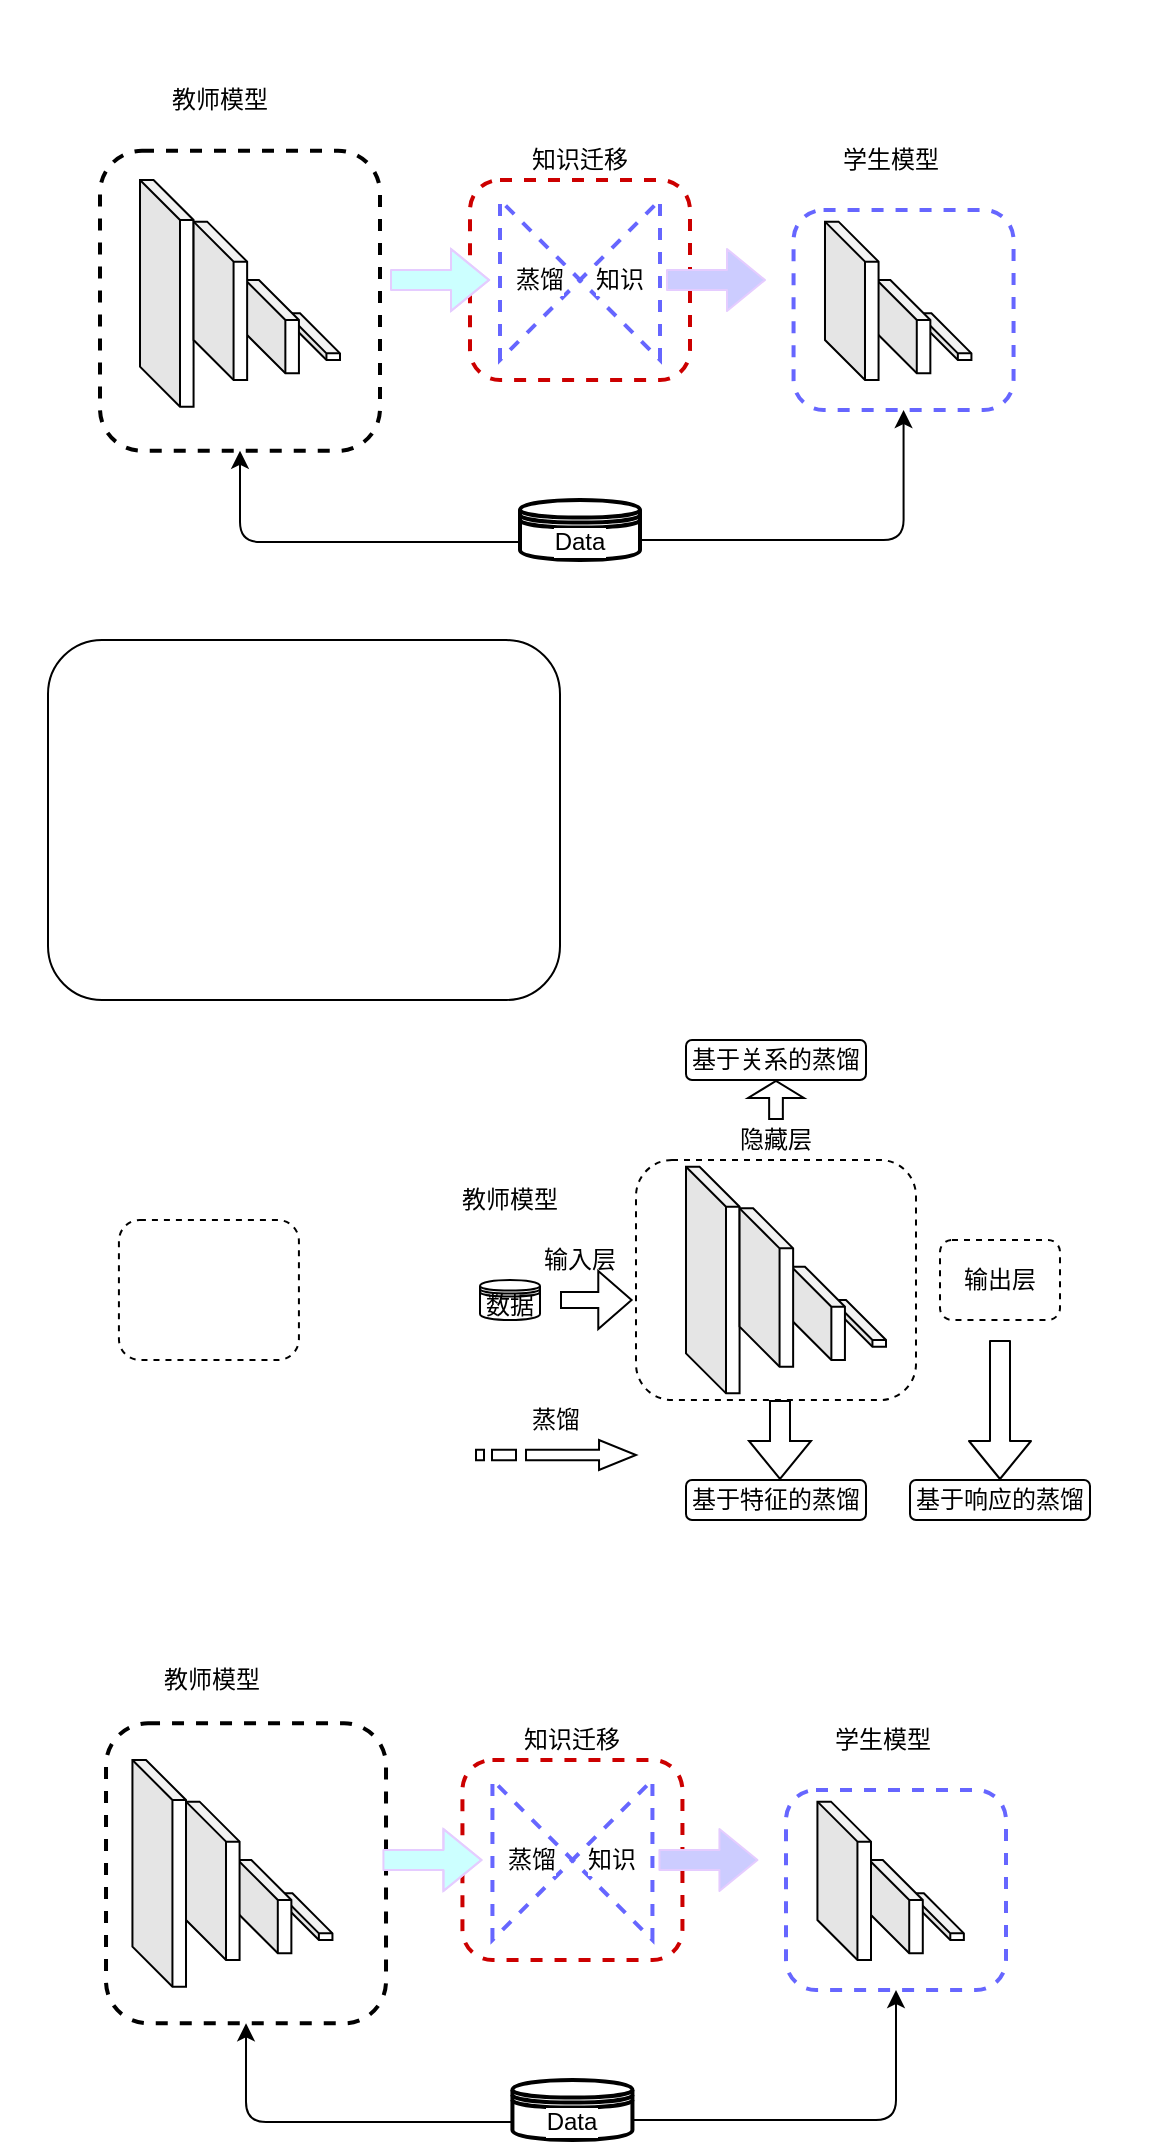 <mxfile version="14.7.3" type="github">
  <diagram id="efgcIDd-TDXN1GQC0pDD" name="第 1 页">
    <mxGraphModel dx="1727" dy="927" grid="1" gridSize="10" guides="1" tooltips="1" connect="1" arrows="1" fold="1" page="1" pageScale="1" pageWidth="850" pageHeight="1100" math="0" shadow="0">
      <root>
        <mxCell id="0" />
        <mxCell id="1" parent="0" />
        <mxCell id="i-cecyi2e775cCpRPbeq-56" value="" style="rounded=1;whiteSpace=wrap;html=1;dashed=1;" parent="1" vertex="1">
          <mxGeometry x="358" y="660" width="140" height="120" as="geometry" />
        </mxCell>
        <mxCell id="B3fZlqtm0j4gGUwRaWmn-30" value="" style="rounded=1;whiteSpace=wrap;html=1;dashed=1;strokeWidth=2;" vertex="1" parent="1">
          <mxGeometry x="93.01" y="941.66" width="140" height="150" as="geometry" />
        </mxCell>
        <mxCell id="i-cecyi2e775cCpRPbeq-65" value="" style="rounded=1;whiteSpace=wrap;html=1;fillColor=none;" parent="1" vertex="1">
          <mxGeometry x="64" y="400" width="256" height="180" as="geometry" />
        </mxCell>
        <mxCell id="i-cecyi2e775cCpRPbeq-58" value="" style="rounded=1;whiteSpace=wrap;html=1;dashed=1;" parent="1" vertex="1">
          <mxGeometry x="99.46" y="690" width="90" height="70" as="geometry" />
        </mxCell>
        <mxCell id="i-cecyi2e775cCpRPbeq-64" value="" style="rounded=1;whiteSpace=wrap;html=1;dashed=1;" parent="1" vertex="1">
          <mxGeometry x="510" y="700" width="60" height="40" as="geometry" />
        </mxCell>
        <mxCell id="EhJ2OECVo1qDTwe-o5zJ-1" value="" style="swimlane;html=1;startSize=20;horizontal=1;containerType=tree;glass=0;dashed=1;strokeColor=none;fillColor=none;" parent="1" vertex="1">
          <mxGeometry x="40" y="80" width="580" height="320" as="geometry">
            <mxRectangle x="40" y="80" width="80" height="20" as="alternateBounds" />
          </mxGeometry>
        </mxCell>
        <mxCell id="EhJ2OECVo1qDTwe-o5zJ-2" value="" style="rounded=1;whiteSpace=wrap;html=1;dashed=1;strokeWidth=2;strokeColor=#6666FF;" parent="EhJ2OECVo1qDTwe-o5zJ-1" vertex="1">
          <mxGeometry x="396.78" y="105" width="110" height="100" as="geometry" />
        </mxCell>
        <mxCell id="EhJ2OECVo1qDTwe-o5zJ-3" value="" style="rounded=1;whiteSpace=wrap;html=1;dashed=1;strokeWidth=2;strokeColor=#CC0000;" parent="EhJ2OECVo1qDTwe-o5zJ-1" vertex="1">
          <mxGeometry x="235" y="90" width="110" height="100" as="geometry" />
        </mxCell>
        <mxCell id="EhJ2OECVo1qDTwe-o5zJ-41" value="" style="shape=collate;html=1;dashed=1;strokeColor=#6666FF;strokeWidth=2;rotation=-90;whiteSpace=wrap;labelBorderColor=none;labelBackgroundColor=#ffffff;" parent="EhJ2OECVo1qDTwe-o5zJ-1" vertex="1">
          <mxGeometry x="250" y="100" width="80" height="80" as="geometry" />
        </mxCell>
        <mxCell id="EhJ2OECVo1qDTwe-o5zJ-42" value="蒸馏" style="text;html=1;strokeColor=none;fillColor=none;align=center;verticalAlign=middle;whiteSpace=wrap;rounded=0;dashed=1;labelBackgroundColor=#ffffff;" parent="EhJ2OECVo1qDTwe-o5zJ-1" vertex="1">
          <mxGeometry x="250" y="130" width="40" height="20" as="geometry" />
        </mxCell>
        <mxCell id="EhJ2OECVo1qDTwe-o5zJ-43" value="知识" style="text;html=1;strokeColor=none;fillColor=none;align=center;verticalAlign=middle;whiteSpace=wrap;rounded=0;dashed=1;labelBackgroundColor=#ffffff;" parent="EhJ2OECVo1qDTwe-o5zJ-1" vertex="1">
          <mxGeometry x="290" y="130" width="40" height="20" as="geometry" />
        </mxCell>
        <mxCell id="EhJ2OECVo1qDTwe-o5zJ-44" value="教师模型" style="text;html=1;strokeColor=none;fillColor=none;align=center;verticalAlign=middle;whiteSpace=wrap;rounded=0;dashed=1;labelBackgroundColor=#ffffff;" parent="EhJ2OECVo1qDTwe-o5zJ-1" vertex="1">
          <mxGeometry x="85" y="40" width="50" height="20" as="geometry" />
        </mxCell>
        <mxCell id="EhJ2OECVo1qDTwe-o5zJ-45" value="知识迁移" style="text;html=1;strokeColor=none;fillColor=none;align=center;verticalAlign=middle;whiteSpace=wrap;rounded=0;dashed=1;labelBackgroundColor=#ffffff;" parent="EhJ2OECVo1qDTwe-o5zJ-1" vertex="1">
          <mxGeometry x="265" y="70" width="50" height="20" as="geometry" />
        </mxCell>
        <mxCell id="EhJ2OECVo1qDTwe-o5zJ-66" value="Data" style="shape=datastore;whiteSpace=wrap;html=1;labelBackgroundColor=#ffffff;strokeColor=#000000;strokeWidth=2;fillColor=none;" parent="EhJ2OECVo1qDTwe-o5zJ-1" vertex="1">
          <mxGeometry x="260" y="250" width="60" height="30" as="geometry" />
        </mxCell>
        <mxCell id="EhJ2OECVo1qDTwe-o5zJ-67" value="" style="edgeStyle=segmentEdgeStyle;endArrow=classic;html=1;strokeColor=#000000;fillColor=#CCCCFF;entryX=0.5;entryY=1;entryDx=0;entryDy=0;" parent="EhJ2OECVo1qDTwe-o5zJ-1" target="EhJ2OECVo1qDTwe-o5zJ-2" edge="1">
          <mxGeometry width="50" height="50" relative="1" as="geometry">
            <mxPoint x="320" y="270" as="sourcePoint" />
            <mxPoint x="370" y="220" as="targetPoint" />
          </mxGeometry>
        </mxCell>
        <mxCell id="EhJ2OECVo1qDTwe-o5zJ-69" value="学生模型" style="text;html=1;strokeColor=none;fillColor=none;align=center;verticalAlign=middle;whiteSpace=wrap;rounded=0;labelBackgroundColor=#ffffff;" parent="EhJ2OECVo1qDTwe-o5zJ-1" vertex="1">
          <mxGeometry x="412.5" y="70" width="65" height="20" as="geometry" />
        </mxCell>
        <mxCell id="B3fZlqtm0j4gGUwRaWmn-13" value="" style="shape=cube;whiteSpace=wrap;html=1;boundedLbl=1;backgroundOutline=1;darkOpacity=0.05;darkOpacity2=0.1;" vertex="1" parent="EhJ2OECVo1qDTwe-o5zJ-1">
          <mxGeometry x="458.924" y="156.663" width="26.786" height="23.333" as="geometry" />
        </mxCell>
        <mxCell id="B3fZlqtm0j4gGUwRaWmn-14" value="" style="shape=cube;whiteSpace=wrap;html=1;boundedLbl=1;backgroundOutline=1;darkOpacity=0.05;darkOpacity2=0.1;" vertex="1" parent="EhJ2OECVo1qDTwe-o5zJ-1">
          <mxGeometry x="438.389" y="139.997" width="26.786" height="46.667" as="geometry" />
        </mxCell>
        <mxCell id="B3fZlqtm0j4gGUwRaWmn-16" value="" style="shape=cube;whiteSpace=wrap;html=1;boundedLbl=1;backgroundOutline=1;darkOpacity=0.05;darkOpacity2=0.1;" vertex="1" parent="EhJ2OECVo1qDTwe-o5zJ-1">
          <mxGeometry x="412.496" y="110.83" width="26.786" height="79.167" as="geometry" />
        </mxCell>
        <mxCell id="EhJ2OECVo1qDTwe-o5zJ-4" value="" style="rounded=1;whiteSpace=wrap;html=1;dashed=1;strokeWidth=2;" parent="EhJ2OECVo1qDTwe-o5zJ-1" vertex="1">
          <mxGeometry x="50" y="75.41" width="140" height="150" as="geometry" />
        </mxCell>
        <mxCell id="EhJ2OECVo1qDTwe-o5zJ-68" value="" style="edgeStyle=segmentEdgeStyle;endArrow=classic;html=1;strokeColor=#000000;fillColor=#CCCCFF;entryX=0.5;entryY=1;entryDx=0;entryDy=0;exitX=0;exitY=0.7;exitDx=0;exitDy=0;" parent="EhJ2OECVo1qDTwe-o5zJ-1" source="EhJ2OECVo1qDTwe-o5zJ-66" target="EhJ2OECVo1qDTwe-o5zJ-4" edge="1">
          <mxGeometry width="50" height="50" relative="1" as="geometry">
            <mxPoint x="330" y="280" as="sourcePoint" />
            <mxPoint x="455" y="200" as="targetPoint" />
          </mxGeometry>
        </mxCell>
        <mxCell id="EhJ2OECVo1qDTwe-o5zJ-88" value="" style="shape=flexArrow;endArrow=classic;html=1;exitX=1;exitY=0.5;exitDx=0;exitDy=0;strokeColor=#E5CCFF;fillColor=#CCFFFF;" parent="1" edge="1">
          <mxGeometry width="50" height="50" relative="1" as="geometry">
            <mxPoint x="235" y="220" as="sourcePoint" />
            <mxPoint x="285" y="220" as="targetPoint" />
            <Array as="points">
              <mxPoint x="255" y="220" />
            </Array>
          </mxGeometry>
        </mxCell>
        <mxCell id="EhJ2OECVo1qDTwe-o5zJ-89" value="" style="shape=flexArrow;endArrow=classic;html=1;strokeColor=#E5CCFF;exitX=0.5;exitY=1;exitDx=0;exitDy=0;fillColor=#CCCCFF;" parent="1" edge="1">
          <mxGeometry width="50" height="50" relative="1" as="geometry">
            <mxPoint x="373" y="220" as="sourcePoint" />
            <mxPoint x="423" y="220" as="targetPoint" />
          </mxGeometry>
        </mxCell>
        <mxCell id="B3fZlqtm0j4gGUwRaWmn-57" style="edgeStyle=orthogonalEdgeStyle;rounded=0;orthogonalLoop=1;jettySize=auto;html=1;entryX=-0.012;entryY=0.586;entryDx=0;entryDy=0;entryPerimeter=0;endArrow=classicThin;endFill=1;strokeColor=#000000;fillColor=none;gradientColor=none;shape=flexArrow;width=8;endSize=5.22;" edge="1" parent="1" target="i-cecyi2e775cCpRPbeq-56">
          <mxGeometry relative="1" as="geometry">
            <mxPoint x="320" y="730" as="sourcePoint" />
          </mxGeometry>
        </mxCell>
        <mxCell id="i-cecyi2e775cCpRPbeq-59" value="数据" style="shape=datastore;whiteSpace=wrap;html=1;" parent="1" vertex="1">
          <mxGeometry x="280" y="720" width="30" height="20" as="geometry" />
        </mxCell>
        <mxCell id="i-cecyi2e775cCpRPbeq-62" value="输入层" style="text;html=1;strokeColor=none;fillColor=none;align=center;verticalAlign=middle;whiteSpace=wrap;rounded=0;" parent="1" vertex="1">
          <mxGeometry x="310" y="700" width="40" height="20" as="geometry" />
        </mxCell>
        <mxCell id="i-cecyi2e775cCpRPbeq-63" value="输出层" style="text;html=1;strokeColor=none;fillColor=none;align=center;verticalAlign=middle;whiteSpace=wrap;rounded=0;" parent="1" vertex="1">
          <mxGeometry x="520" y="710" width="40" height="20" as="geometry" />
        </mxCell>
        <mxCell id="i-cecyi2e775cCpRPbeq-67" value="基于关系的蒸馏" style="rounded=1;whiteSpace=wrap;html=1;fillColor=none;" parent="1" vertex="1">
          <mxGeometry x="383" y="600" width="90" height="20" as="geometry" />
        </mxCell>
        <mxCell id="i-cecyi2e775cCpRPbeq-69" style="edgeStyle=none;rounded=0;orthogonalLoop=1;jettySize=auto;html=1;exitX=0.5;exitY=0;exitDx=0;exitDy=0;shape=flexArrow;width=6.857;endSize=2.486;gradientColor=#FF3333;" parent="1" source="i-cecyi2e775cCpRPbeq-57" edge="1">
          <mxGeometry relative="1" as="geometry">
            <mxPoint x="428" y="620" as="targetPoint" />
          </mxGeometry>
        </mxCell>
        <mxCell id="i-cecyi2e775cCpRPbeq-71" value="基于特征的蒸馏" style="rounded=1;whiteSpace=wrap;html=1;fillColor=none;" parent="1" vertex="1">
          <mxGeometry x="383" y="820" width="90" height="20" as="geometry" />
        </mxCell>
        <mxCell id="i-cecyi2e775cCpRPbeq-72" style="edgeStyle=none;shape=flexArrow;rounded=0;orthogonalLoop=1;jettySize=auto;html=1;gradientColor=#E6E6E6;" parent="1" edge="1">
          <mxGeometry relative="1" as="geometry">
            <mxPoint x="430" y="820" as="targetPoint" />
            <mxPoint x="430" y="780" as="sourcePoint" />
          </mxGeometry>
        </mxCell>
        <mxCell id="i-cecyi2e775cCpRPbeq-73" value="" style="html=1;shadow=0;dashed=0;align=center;verticalAlign=middle;shape=mxgraph.arrows2.stripedArrow;dy=0.65;dx=18.48;notch=25;gradientColor=none;fillColor=none;" parent="1" vertex="1">
          <mxGeometry x="278" y="800" width="80" height="15" as="geometry" />
        </mxCell>
        <mxCell id="i-cecyi2e775cCpRPbeq-74" value="蒸馏" style="text;html=1;strokeColor=none;fillColor=none;align=center;verticalAlign=middle;whiteSpace=wrap;rounded=0;" parent="1" vertex="1">
          <mxGeometry x="298" y="780" width="40" height="20" as="geometry" />
        </mxCell>
        <mxCell id="i-cecyi2e775cCpRPbeq-75" value="基于响应的蒸馏" style="rounded=1;whiteSpace=wrap;html=1;fillColor=none;" parent="1" vertex="1">
          <mxGeometry x="495" y="820" width="90" height="20" as="geometry" />
        </mxCell>
        <mxCell id="i-cecyi2e775cCpRPbeq-76" value="" style="shape=flexArrow;endArrow=classic;html=1;entryX=0.5;entryY=0;entryDx=0;entryDy=0;gradientColor=#E1D5E7;" parent="1" target="i-cecyi2e775cCpRPbeq-75" edge="1">
          <mxGeometry width="50" height="50" relative="1" as="geometry">
            <mxPoint x="540" y="750" as="sourcePoint" />
            <mxPoint x="555" y="750" as="targetPoint" />
          </mxGeometry>
        </mxCell>
        <mxCell id="i-cecyi2e775cCpRPbeq-66" value="教师模型" style="text;html=1;strokeColor=none;fillColor=none;align=center;verticalAlign=middle;whiteSpace=wrap;rounded=0;" parent="1" vertex="1">
          <mxGeometry x="255" y="670" width="80" height="20" as="geometry" />
        </mxCell>
        <mxCell id="B3fZlqtm0j4gGUwRaWmn-2" value="" style="shape=cube;whiteSpace=wrap;html=1;boundedLbl=1;backgroundOutline=1;darkOpacity=0.05;darkOpacity2=0.1;" vertex="1" parent="1">
          <mxGeometry x="183.214" y="236.663" width="26.786" height="23.333" as="geometry" />
        </mxCell>
        <mxCell id="B3fZlqtm0j4gGUwRaWmn-3" value="" style="shape=cube;whiteSpace=wrap;html=1;boundedLbl=1;backgroundOutline=1;darkOpacity=0.05;darkOpacity2=0.1;" vertex="1" parent="1">
          <mxGeometry x="162.679" y="219.997" width="26.786" height="46.667" as="geometry" />
        </mxCell>
        <mxCell id="B3fZlqtm0j4gGUwRaWmn-4" value="" style="shape=cube;whiteSpace=wrap;html=1;boundedLbl=1;backgroundOutline=1;darkOpacity=0.05;darkOpacity2=0.1;" vertex="1" parent="1">
          <mxGeometry x="110" y="169.997" width="26.786" height="113.333" as="geometry" />
        </mxCell>
        <mxCell id="B3fZlqtm0j4gGUwRaWmn-5" value="" style="shape=cube;whiteSpace=wrap;html=1;boundedLbl=1;backgroundOutline=1;darkOpacity=0.05;darkOpacity2=0.1;" vertex="1" parent="1">
          <mxGeometry x="136.786" y="190.83" width="26.786" height="79.167" as="geometry" />
        </mxCell>
        <mxCell id="B3fZlqtm0j4gGUwRaWmn-17" value="" style="rounded=1;whiteSpace=wrap;html=1;dashed=1;strokeWidth=2;strokeColor=#6666FF;" vertex="1" parent="1">
          <mxGeometry x="433" y="975" width="110" height="100" as="geometry" />
        </mxCell>
        <mxCell id="B3fZlqtm0j4gGUwRaWmn-18" value="" style="rounded=1;whiteSpace=wrap;html=1;dashed=1;strokeWidth=2;strokeColor=#CC0000;" vertex="1" parent="1">
          <mxGeometry x="271.22" y="960" width="110" height="100" as="geometry" />
        </mxCell>
        <mxCell id="B3fZlqtm0j4gGUwRaWmn-19" value="" style="shape=collate;html=1;dashed=1;strokeColor=#6666FF;strokeWidth=2;rotation=-90;whiteSpace=wrap;labelBorderColor=none;labelBackgroundColor=#ffffff;" vertex="1" parent="1">
          <mxGeometry x="286.22" y="970" width="80" height="80" as="geometry" />
        </mxCell>
        <mxCell id="B3fZlqtm0j4gGUwRaWmn-20" value="蒸馏" style="text;html=1;strokeColor=none;fillColor=none;align=center;verticalAlign=middle;whiteSpace=wrap;rounded=0;dashed=1;labelBackgroundColor=#ffffff;" vertex="1" parent="1">
          <mxGeometry x="286.22" y="1000" width="40" height="20" as="geometry" />
        </mxCell>
        <mxCell id="B3fZlqtm0j4gGUwRaWmn-21" value="知识" style="text;html=1;strokeColor=none;fillColor=none;align=center;verticalAlign=middle;whiteSpace=wrap;rounded=0;dashed=1;labelBackgroundColor=#ffffff;" vertex="1" parent="1">
          <mxGeometry x="326.22" y="1000" width="40" height="20" as="geometry" />
        </mxCell>
        <mxCell id="B3fZlqtm0j4gGUwRaWmn-22" value="教师模型" style="text;html=1;strokeColor=none;fillColor=none;align=center;verticalAlign=middle;whiteSpace=wrap;rounded=0;dashed=1;labelBackgroundColor=#ffffff;" vertex="1" parent="1">
          <mxGeometry x="121.22" y="910" width="50" height="20" as="geometry" />
        </mxCell>
        <mxCell id="B3fZlqtm0j4gGUwRaWmn-23" value="知识迁移" style="text;html=1;strokeColor=none;fillColor=none;align=center;verticalAlign=middle;whiteSpace=wrap;rounded=0;dashed=1;labelBackgroundColor=#ffffff;" vertex="1" parent="1">
          <mxGeometry x="301.22" y="940" width="50" height="20" as="geometry" />
        </mxCell>
        <mxCell id="B3fZlqtm0j4gGUwRaWmn-24" value="Data" style="shape=datastore;whiteSpace=wrap;html=1;labelBackgroundColor=#ffffff;strokeColor=#000000;strokeWidth=2;fillColor=none;" vertex="1" parent="1">
          <mxGeometry x="296.22" y="1120" width="60" height="30" as="geometry" />
        </mxCell>
        <mxCell id="B3fZlqtm0j4gGUwRaWmn-25" value="" style="edgeStyle=segmentEdgeStyle;endArrow=classic;html=1;strokeColor=#000000;fillColor=#CCCCFF;entryX=0.5;entryY=1;entryDx=0;entryDy=0;" edge="1" parent="1" target="B3fZlqtm0j4gGUwRaWmn-17">
          <mxGeometry x="86.22" y="910" width="50" height="50" as="geometry">
            <mxPoint x="356.22" y="1140" as="sourcePoint" />
            <mxPoint x="366.22" y="1010" as="targetPoint" />
          </mxGeometry>
        </mxCell>
        <mxCell id="B3fZlqtm0j4gGUwRaWmn-26" value="学生模型" style="text;html=1;strokeColor=none;fillColor=none;align=center;verticalAlign=middle;whiteSpace=wrap;rounded=0;labelBackgroundColor=#ffffff;" vertex="1" parent="1">
          <mxGeometry x="448.72" y="940" width="65" height="20" as="geometry" />
        </mxCell>
        <mxCell id="B3fZlqtm0j4gGUwRaWmn-27" value="" style="shape=cube;whiteSpace=wrap;html=1;boundedLbl=1;backgroundOutline=1;darkOpacity=0.05;darkOpacity2=0.1;" vertex="1" parent="1">
          <mxGeometry x="495.144" y="1026.663" width="26.786" height="23.333" as="geometry" />
        </mxCell>
        <mxCell id="B3fZlqtm0j4gGUwRaWmn-28" value="" style="shape=cube;whiteSpace=wrap;html=1;boundedLbl=1;backgroundOutline=1;darkOpacity=0.05;darkOpacity2=0.1;" vertex="1" parent="1">
          <mxGeometry x="474.609" y="1009.997" width="26.786" height="46.667" as="geometry" />
        </mxCell>
        <mxCell id="B3fZlqtm0j4gGUwRaWmn-29" value="" style="shape=cube;whiteSpace=wrap;html=1;boundedLbl=1;backgroundOutline=1;darkOpacity=0.05;darkOpacity2=0.1;" vertex="1" parent="1">
          <mxGeometry x="448.716" y="980.83" width="26.786" height="79.167" as="geometry" />
        </mxCell>
        <mxCell id="B3fZlqtm0j4gGUwRaWmn-31" value="" style="edgeStyle=segmentEdgeStyle;endArrow=classic;html=1;strokeColor=#000000;fillColor=#CCCCFF;entryX=0.5;entryY=1;entryDx=0;entryDy=0;exitX=0;exitY=0.7;exitDx=0;exitDy=0;" edge="1" parent="1" source="B3fZlqtm0j4gGUwRaWmn-24" target="B3fZlqtm0j4gGUwRaWmn-30">
          <mxGeometry x="86.22" y="910" width="50" height="50" as="geometry">
            <mxPoint x="326.22" y="1070" as="sourcePoint" />
            <mxPoint x="451.22" y="990" as="targetPoint" />
          </mxGeometry>
        </mxCell>
        <mxCell id="B3fZlqtm0j4gGUwRaWmn-32" value="" style="shape=flexArrow;endArrow=classic;html=1;exitX=1;exitY=0.5;exitDx=0;exitDy=0;strokeColor=#E5CCFF;fillColor=#CCFFFF;" edge="1" parent="1">
          <mxGeometry x="86.22" y="910" width="50" height="50" as="geometry">
            <mxPoint x="231.22" y="1010" as="sourcePoint" />
            <mxPoint x="281.22" y="1010" as="targetPoint" />
            <Array as="points">
              <mxPoint x="251.22" y="1010" />
            </Array>
          </mxGeometry>
        </mxCell>
        <mxCell id="B3fZlqtm0j4gGUwRaWmn-33" value="" style="shape=flexArrow;endArrow=classic;html=1;strokeColor=#E5CCFF;exitX=0.5;exitY=1;exitDx=0;exitDy=0;fillColor=#CCCCFF;" edge="1" parent="1">
          <mxGeometry x="86.22" y="910" width="50" height="50" as="geometry">
            <mxPoint x="369.22" y="1010" as="sourcePoint" />
            <mxPoint x="419.22" y="1010" as="targetPoint" />
          </mxGeometry>
        </mxCell>
        <mxCell id="B3fZlqtm0j4gGUwRaWmn-34" value="" style="shape=cube;whiteSpace=wrap;html=1;boundedLbl=1;backgroundOutline=1;darkOpacity=0.05;darkOpacity2=0.1;" vertex="1" parent="1">
          <mxGeometry x="179.434" y="1026.663" width="26.786" height="23.333" as="geometry" />
        </mxCell>
        <mxCell id="B3fZlqtm0j4gGUwRaWmn-35" value="" style="shape=cube;whiteSpace=wrap;html=1;boundedLbl=1;backgroundOutline=1;darkOpacity=0.05;darkOpacity2=0.1;" vertex="1" parent="1">
          <mxGeometry x="158.899" y="1009.997" width="26.786" height="46.667" as="geometry" />
        </mxCell>
        <mxCell id="B3fZlqtm0j4gGUwRaWmn-36" value="" style="shape=cube;whiteSpace=wrap;html=1;boundedLbl=1;backgroundOutline=1;darkOpacity=0.05;darkOpacity2=0.1;" vertex="1" parent="1">
          <mxGeometry x="106.22" y="959.997" width="26.786" height="113.333" as="geometry" />
        </mxCell>
        <mxCell id="B3fZlqtm0j4gGUwRaWmn-37" value="" style="shape=cube;whiteSpace=wrap;html=1;boundedLbl=1;backgroundOutline=1;darkOpacity=0.05;darkOpacity2=0.1;" vertex="1" parent="1">
          <mxGeometry x="133.006" y="980.83" width="26.786" height="79.167" as="geometry" />
        </mxCell>
        <mxCell id="i-cecyi2e775cCpRPbeq-57" value="隐藏层" style="text;html=1;strokeColor=none;fillColor=none;align=center;verticalAlign=middle;whiteSpace=wrap;rounded=0;dashed=1;" parent="1" vertex="1">
          <mxGeometry x="408" y="640" width="40" height="20" as="geometry" />
        </mxCell>
        <mxCell id="B3fZlqtm0j4gGUwRaWmn-53" value="" style="shape=cube;whiteSpace=wrap;html=1;boundedLbl=1;backgroundOutline=1;darkOpacity=0.05;darkOpacity2=0.1;" vertex="1" parent="1">
          <mxGeometry x="456.214" y="730.003" width="26.786" height="23.333" as="geometry" />
        </mxCell>
        <mxCell id="B3fZlqtm0j4gGUwRaWmn-54" value="" style="shape=cube;whiteSpace=wrap;html=1;boundedLbl=1;backgroundOutline=1;darkOpacity=0.05;darkOpacity2=0.1;" vertex="1" parent="1">
          <mxGeometry x="435.679" y="713.337" width="26.786" height="46.667" as="geometry" />
        </mxCell>
        <mxCell id="B3fZlqtm0j4gGUwRaWmn-55" value="" style="shape=cube;whiteSpace=wrap;html=1;boundedLbl=1;backgroundOutline=1;darkOpacity=0.05;darkOpacity2=0.1;" vertex="1" parent="1">
          <mxGeometry x="383" y="663.337" width="26.786" height="113.333" as="geometry" />
        </mxCell>
        <mxCell id="B3fZlqtm0j4gGUwRaWmn-56" value="" style="shape=cube;whiteSpace=wrap;html=1;boundedLbl=1;backgroundOutline=1;darkOpacity=0.05;darkOpacity2=0.1;" vertex="1" parent="1">
          <mxGeometry x="409.786" y="684.17" width="26.786" height="79.167" as="geometry" />
        </mxCell>
      </root>
    </mxGraphModel>
  </diagram>
</mxfile>
